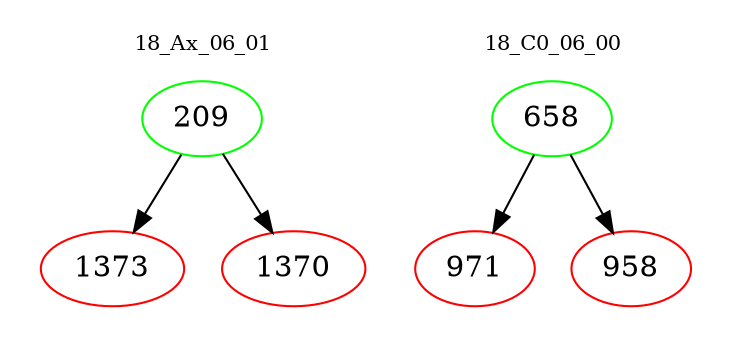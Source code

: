 digraph{
subgraph cluster_0 {
color = white
label = "18_Ax_06_01";
fontsize=10;
T0_209 [label="209", color="green"]
T0_209 -> T0_1373 [color="black"]
T0_1373 [label="1373", color="red"]
T0_209 -> T0_1370 [color="black"]
T0_1370 [label="1370", color="red"]
}
subgraph cluster_1 {
color = white
label = "18_C0_06_00";
fontsize=10;
T1_658 [label="658", color="green"]
T1_658 -> T1_971 [color="black"]
T1_971 [label="971", color="red"]
T1_658 -> T1_958 [color="black"]
T1_958 [label="958", color="red"]
}
}
